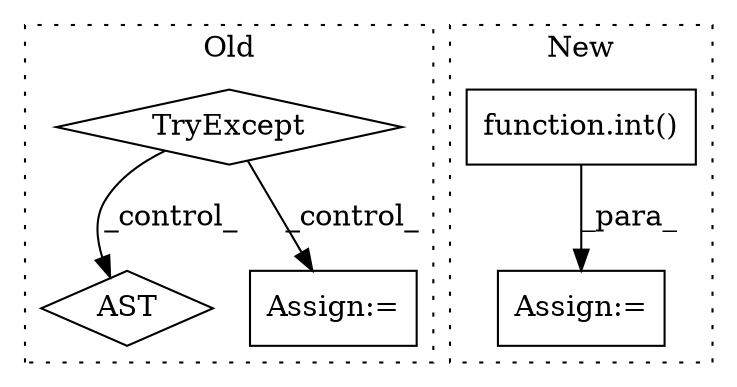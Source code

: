 digraph G {
subgraph cluster0 {
1 [label="TryExcept" a="71" s="3088" l="17" shape="diamond"];
4 [label="AST" a="2" s="3774,0" l="7,0" shape="diamond"];
5 [label="Assign:=" a="68" s="3666" l="3" shape="box"];
label = "Old";
style="dotted";
}
subgraph cluster1 {
2 [label="function.int()" a="75" s="2937,3004" l="4,1" shape="box"];
3 [label="Assign:=" a="68" s="2934" l="3" shape="box"];
label = "New";
style="dotted";
}
1 -> 5 [label="_control_"];
1 -> 4 [label="_control_"];
2 -> 3 [label="_para_"];
}